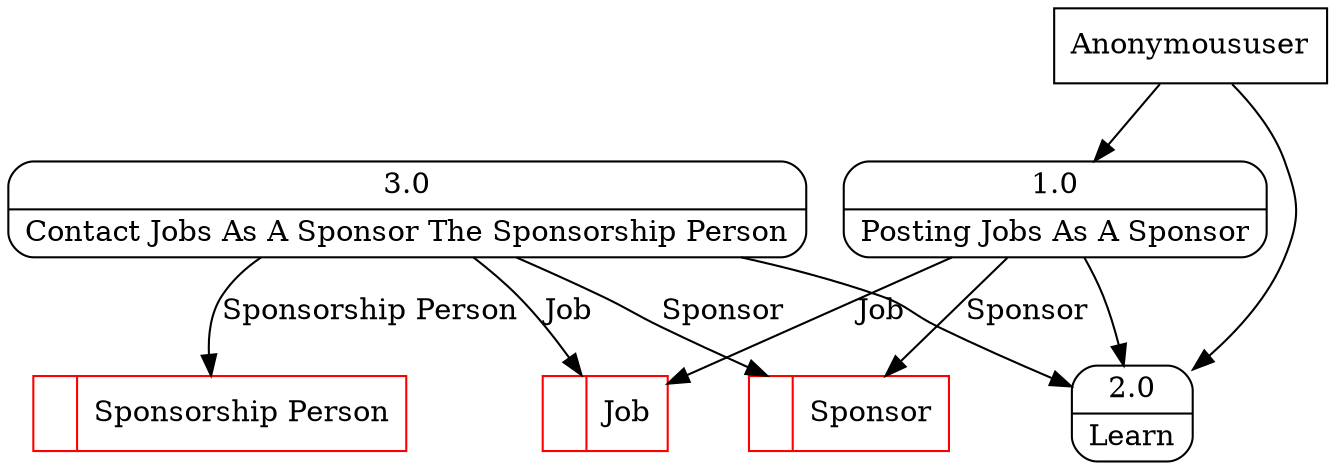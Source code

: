 digraph dfd2{ 
node[shape=record]
200 [label="<f0>  |<f1> Job " color=red];
201 [label="<f0>  |<f1> Sponsor " color=red];
202 [label="<f0>  |<f1> Sponsorship Person " color=red];
203 [label="Anonymoususer" shape=box];
204 [label="{<f0> 1.0|<f1> Posting Jobs As A Sponsor }" shape=Mrecord];
205 [label="{<f0> 2.0|<f1> Learn }" shape=Mrecord];
206 [label="{<f0> 3.0|<f1> Contact Jobs As A Sponsor The Sponsorship Person }" shape=Mrecord];
203 -> 204
203 -> 205
204 -> 205
204 -> 200 [label="Job"]
204 -> 201 [label="Sponsor"]
206 -> 205
206 -> 202 [label="Sponsorship Person"]
206 -> 200 [label="Job"]
206 -> 201 [label="Sponsor"]
}